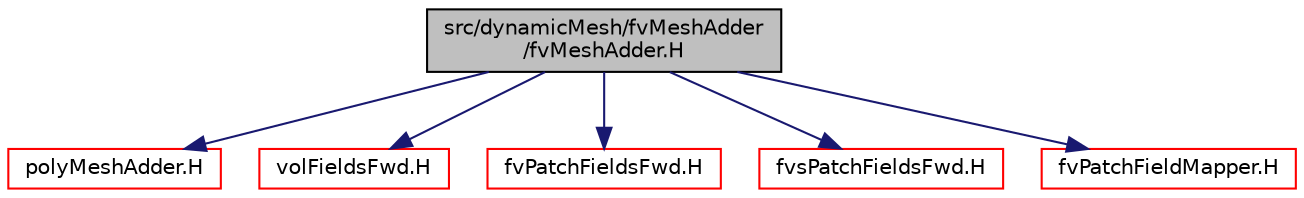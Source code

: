 digraph "src/dynamicMesh/fvMeshAdder/fvMeshAdder.H"
{
  bgcolor="transparent";
  edge [fontname="Helvetica",fontsize="10",labelfontname="Helvetica",labelfontsize="10"];
  node [fontname="Helvetica",fontsize="10",shape=record];
  Node1 [label="src/dynamicMesh/fvMeshAdder\l/fvMeshAdder.H",height=0.2,width=0.4,color="black", fillcolor="grey75", style="filled", fontcolor="black"];
  Node1 -> Node2 [color="midnightblue",fontsize="10",style="solid",fontname="Helvetica"];
  Node2 [label="polyMeshAdder.H",height=0.2,width=0.4,color="red",URL="$a04861.html"];
  Node1 -> Node3 [color="midnightblue",fontsize="10",style="solid",fontname="Helvetica"];
  Node3 [label="volFieldsFwd.H",height=0.2,width=0.4,color="red",URL="$a05624.html"];
  Node1 -> Node4 [color="midnightblue",fontsize="10",style="solid",fontname="Helvetica"];
  Node4 [label="fvPatchFieldsFwd.H",height=0.2,width=0.4,color="red",URL="$a05533.html"];
  Node1 -> Node5 [color="midnightblue",fontsize="10",style="solid",fontname="Helvetica"];
  Node5 [label="fvsPatchFieldsFwd.H",height=0.2,width=0.4,color="red",URL="$a05614.html"];
  Node1 -> Node6 [color="midnightblue",fontsize="10",style="solid",fontname="Helvetica"];
  Node6 [label="fvPatchFieldMapper.H",height=0.2,width=0.4,color="red",URL="$a05529.html"];
}
